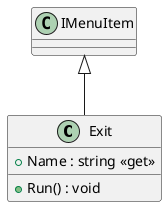 @startuml
class Exit {
    + Name : string <<get>>
    + Run() : void
}
IMenuItem <|-- Exit
@enduml
